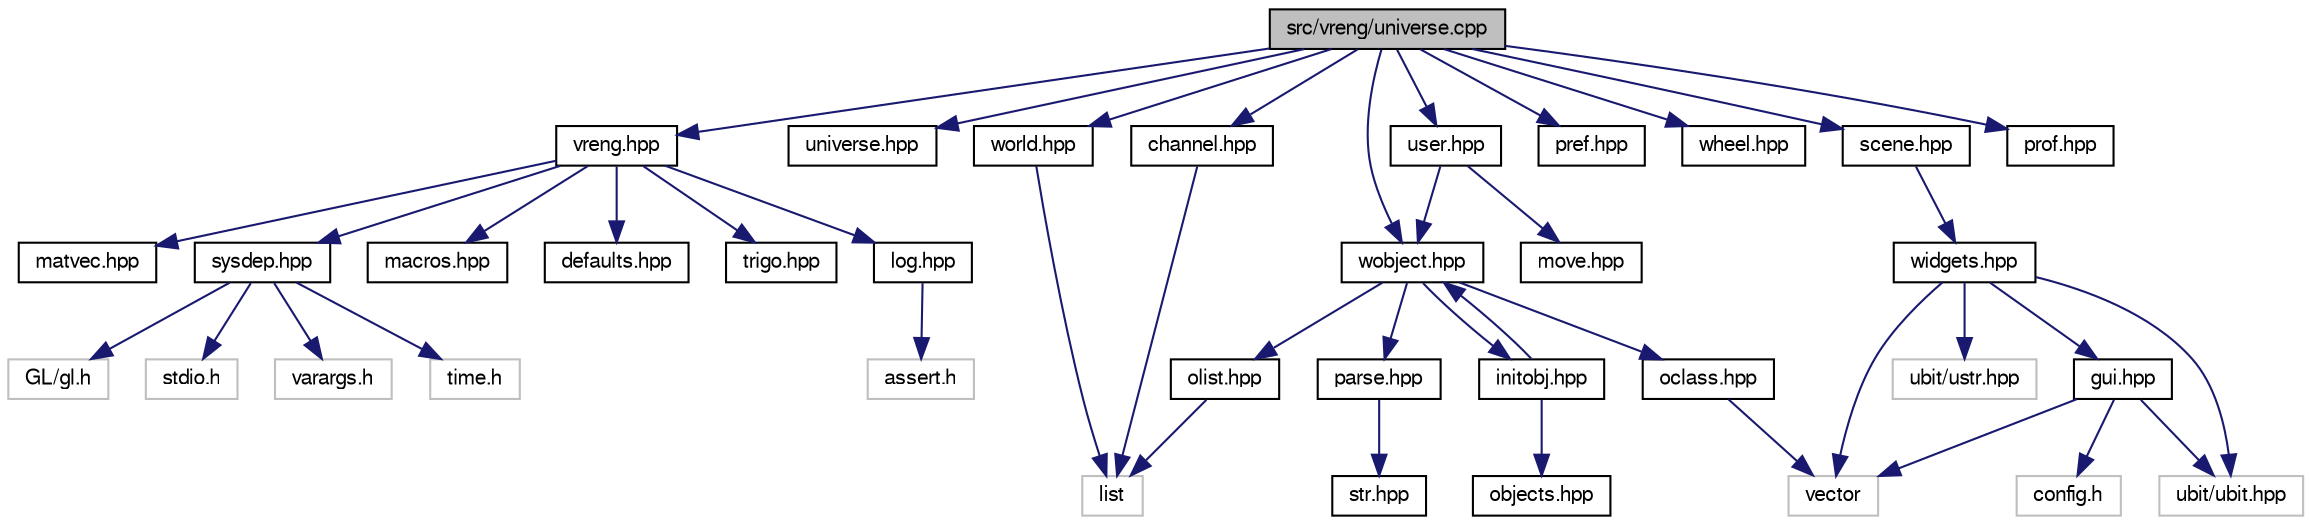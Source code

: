 digraph "src/vreng/universe.cpp"
{
 // LATEX_PDF_SIZE
  bgcolor="transparent";
  edge [fontname="FreeSans",fontsize="10",labelfontname="FreeSans",labelfontsize="10"];
  node [fontname="FreeSans",fontsize="10",shape=record];
  Node1 [label="src/vreng/universe.cpp",height=0.2,width=0.4,color="black", fillcolor="grey75", style="filled", fontcolor="black",tooltip=" "];
  Node1 -> Node2 [color="midnightblue",fontsize="10",style="solid",fontname="FreeSans"];
  Node2 [label="vreng.hpp",height=0.2,width=0.4,color="black",URL="$a00143.html",tooltip=" "];
  Node2 -> Node3 [color="midnightblue",fontsize="10",style="solid",fontname="FreeSans"];
  Node3 [label="sysdep.hpp",height=0.2,width=0.4,color="black",URL="$a00182.html",tooltip=" "];
  Node3 -> Node4 [color="midnightblue",fontsize="10",style="solid",fontname="FreeSans"];
  Node4 [label="stdio.h",height=0.2,width=0.4,color="grey75",tooltip=" "];
  Node3 -> Node5 [color="midnightblue",fontsize="10",style="solid",fontname="FreeSans"];
  Node5 [label="varargs.h",height=0.2,width=0.4,color="grey75",tooltip=" "];
  Node3 -> Node6 [color="midnightblue",fontsize="10",style="solid",fontname="FreeSans"];
  Node6 [label="time.h",height=0.2,width=0.4,color="grey75",tooltip=" "];
  Node3 -> Node7 [color="midnightblue",fontsize="10",style="solid",fontname="FreeSans"];
  Node7 [label="GL/gl.h",height=0.2,width=0.4,color="grey75",tooltip=" "];
  Node2 -> Node8 [color="midnightblue",fontsize="10",style="solid",fontname="FreeSans"];
  Node8 [label="macros.hpp",height=0.2,width=0.4,color="black",URL="$a00047.html",tooltip=" "];
  Node2 -> Node9 [color="midnightblue",fontsize="10",style="solid",fontname="FreeSans"];
  Node9 [label="defaults.hpp",height=0.2,width=0.4,color="black",URL="$a00014.html",tooltip=" "];
  Node2 -> Node10 [color="midnightblue",fontsize="10",style="solid",fontname="FreeSans"];
  Node10 [label="trigo.hpp",height=0.2,width=0.4,color="black",URL="$a00119.html",tooltip=" "];
  Node2 -> Node11 [color="midnightblue",fontsize="10",style="solid",fontname="FreeSans"];
  Node11 [label="log.hpp",height=0.2,width=0.4,color="black",URL="$a00044.html",tooltip=" "];
  Node11 -> Node12 [color="midnightblue",fontsize="10",style="solid",fontname="FreeSans"];
  Node12 [label="assert.h",height=0.2,width=0.4,color="grey75",tooltip=" "];
  Node2 -> Node13 [color="midnightblue",fontsize="10",style="solid",fontname="FreeSans"];
  Node13 [label="matvec.hpp",height=0.2,width=0.4,color="black",URL="$a00053.html",tooltip=" "];
  Node1 -> Node14 [color="midnightblue",fontsize="10",style="solid",fontname="FreeSans"];
  Node14 [label="universe.hpp",height=0.2,width=0.4,color="black",URL="$a00128.html",tooltip=" "];
  Node1 -> Node15 [color="midnightblue",fontsize="10",style="solid",fontname="FreeSans"];
  Node15 [label="world.hpp",height=0.2,width=0.4,color="black",URL="$a00149.html",tooltip=" "];
  Node15 -> Node16 [color="midnightblue",fontsize="10",style="solid",fontname="FreeSans"];
  Node16 [label="list",height=0.2,width=0.4,color="grey75",tooltip=" "];
  Node1 -> Node17 [color="midnightblue",fontsize="10",style="solid",fontname="FreeSans"];
  Node17 [label="wobject.hpp",height=0.2,width=0.4,color="black",URL="$a00866.html",tooltip=" "];
  Node17 -> Node18 [color="midnightblue",fontsize="10",style="solid",fontname="FreeSans"];
  Node18 [label="oclass.hpp",height=0.2,width=0.4,color="black",URL="$a00626.html",tooltip=" "];
  Node18 -> Node19 [color="midnightblue",fontsize="10",style="solid",fontname="FreeSans"];
  Node19 [label="vector",height=0.2,width=0.4,color="grey75",tooltip=" "];
  Node17 -> Node20 [color="midnightblue",fontsize="10",style="solid",fontname="FreeSans"];
  Node20 [label="olist.hpp",height=0.2,width=0.4,color="black",URL="$a00632.html",tooltip=" "];
  Node20 -> Node16 [color="midnightblue",fontsize="10",style="solid",fontname="FreeSans"];
  Node17 -> Node21 [color="midnightblue",fontsize="10",style="solid",fontname="FreeSans"];
  Node21 [label="parse.hpp",height=0.2,width=0.4,color="black",URL="$a00638.html",tooltip=" "];
  Node21 -> Node22 [color="midnightblue",fontsize="10",style="solid",fontname="FreeSans"];
  Node22 [label="str.hpp",height=0.2,width=0.4,color="black",URL="$a00179.html",tooltip=" "];
  Node17 -> Node23 [color="midnightblue",fontsize="10",style="solid",fontname="FreeSans"];
  Node23 [label="initobj.hpp",height=0.2,width=0.4,color="black",URL="$a00554.html",tooltip=" "];
  Node23 -> Node24 [color="midnightblue",fontsize="10",style="solid",fontname="FreeSans"];
  Node24 [label="objects.hpp",height=0.2,width=0.4,color="black",URL="$a00620.html",tooltip=" "];
  Node23 -> Node17 [color="midnightblue",fontsize="10",style="solid",fontname="FreeSans"];
  Node1 -> Node25 [color="midnightblue",fontsize="10",style="solid",fontname="FreeSans"];
  Node25 [label="channel.hpp",height=0.2,width=0.4,color="black",URL="$a00872.html",tooltip=" "];
  Node25 -> Node16 [color="midnightblue",fontsize="10",style="solid",fontname="FreeSans"];
  Node1 -> Node26 [color="midnightblue",fontsize="10",style="solid",fontname="FreeSans"];
  Node26 [label="user.hpp",height=0.2,width=0.4,color="black",URL="$a00788.html",tooltip=" "];
  Node26 -> Node17 [color="midnightblue",fontsize="10",style="solid",fontname="FreeSans"];
  Node26 -> Node27 [color="midnightblue",fontsize="10",style="solid",fontname="FreeSans"];
  Node27 [label="move.hpp",height=0.2,width=0.4,color="black",URL="$a00596.html",tooltip=" "];
  Node1 -> Node28 [color="midnightblue",fontsize="10",style="solid",fontname="FreeSans"];
  Node28 [label="pref.hpp",height=0.2,width=0.4,color="black",URL="$a00065.html",tooltip=" "];
  Node1 -> Node29 [color="midnightblue",fontsize="10",style="solid",fontname="FreeSans"];
  Node29 [label="wheel.hpp",height=0.2,width=0.4,color="black",URL="$a01016.html",tooltip=" "];
  Node1 -> Node30 [color="midnightblue",fontsize="10",style="solid",fontname="FreeSans"];
  Node30 [label="scene.hpp",height=0.2,width=0.4,color="black",URL="$a00083.html",tooltip=" "];
  Node30 -> Node31 [color="midnightblue",fontsize="10",style="solid",fontname="FreeSans"];
  Node31 [label="widgets.hpp",height=0.2,width=0.4,color="black",URL="$a00263.html",tooltip=" "];
  Node31 -> Node19 [color="midnightblue",fontsize="10",style="solid",fontname="FreeSans"];
  Node31 -> Node32 [color="midnightblue",fontsize="10",style="solid",fontname="FreeSans"];
  Node32 [label="ubit/ubit.hpp",height=0.2,width=0.4,color="grey75",tooltip=" "];
  Node31 -> Node33 [color="midnightblue",fontsize="10",style="solid",fontname="FreeSans"];
  Node33 [label="gui.hpp",height=0.2,width=0.4,color="black",URL="$a00209.html",tooltip=" "];
  Node33 -> Node34 [color="midnightblue",fontsize="10",style="solid",fontname="FreeSans"];
  Node34 [label="config.h",height=0.2,width=0.4,color="grey75",tooltip=" "];
  Node33 -> Node19 [color="midnightblue",fontsize="10",style="solid",fontname="FreeSans"];
  Node33 -> Node32 [color="midnightblue",fontsize="10",style="solid",fontname="FreeSans"];
  Node31 -> Node35 [color="midnightblue",fontsize="10",style="solid",fontname="FreeSans"];
  Node35 [label="ubit/ustr.hpp",height=0.2,width=0.4,color="grey75",tooltip=" "];
  Node1 -> Node36 [color="midnightblue",fontsize="10",style="solid",fontname="FreeSans"];
  Node36 [label="prof.hpp",height=0.2,width=0.4,color="black",URL="$a00071.html",tooltip=" "];
}
